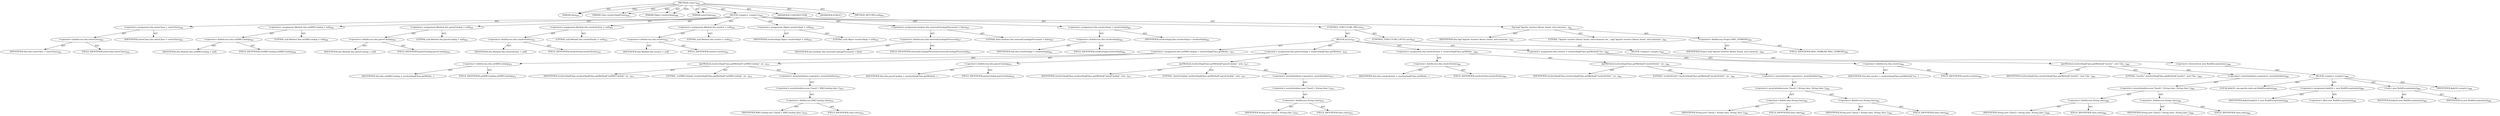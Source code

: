 digraph "&lt;init&gt;" {  
"111669149725" [label = <(METHOD,&lt;init&gt;)<SUB>959</SUB>> ]
"115964117021" [label = <(PARAM,this)<SUB>959</SUB>> ]
"115964117053" [label = <(PARAM,Class resolverImplClass)<SUB>959</SUB>> ]
"115964117054" [label = <(PARAM,Object resolverImpl)<SUB>960</SUB>> ]
"115964117022" [label = <(PARAM,outerClass)<SUB>959</SUB>> ]
"25769803890" [label = <(BLOCK,&lt;empty&gt;,&lt;empty&gt;)<SUB>959</SUB>> ]
"30064771559" [label = <(&lt;operator&gt;.assignment,this.outerClass = outerClass)<SUB>959</SUB>> ]
"30064771560" [label = <(&lt;operator&gt;.fieldAccess,this.outerClass)<SUB>959</SUB>> ]
"68719476853" [label = <(IDENTIFIER,this,this.outerClass = outerClass)<SUB>959</SUB>> ]
"55834574910" [label = <(FIELD_IDENTIFIER,outerClass,outerClass)<SUB>959</SUB>> ]
"68719476854" [label = <(IDENTIFIER,outerClass,this.outerClass = outerClass)<SUB>959</SUB>> ]
"30064771561" [label = <(&lt;operator&gt;.assignment,Method this.setXMLCatalog = null)<SUB>949</SUB>> ]
"30064771562" [label = <(&lt;operator&gt;.fieldAccess,this.setXMLCatalog)<SUB>949</SUB>> ]
"68719477188" [label = <(IDENTIFIER,this,Method this.setXMLCatalog = null)> ]
"55834574911" [label = <(FIELD_IDENTIFIER,setXMLCatalog,setXMLCatalog)<SUB>949</SUB>> ]
"90194313313" [label = <(LITERAL,null,Method this.setXMLCatalog = null)<SUB>949</SUB>> ]
"30064771563" [label = <(&lt;operator&gt;.assignment,Method this.parseCatalog = null)<SUB>950</SUB>> ]
"30064771564" [label = <(&lt;operator&gt;.fieldAccess,this.parseCatalog)<SUB>950</SUB>> ]
"68719477189" [label = <(IDENTIFIER,this,Method this.parseCatalog = null)> ]
"55834574912" [label = <(FIELD_IDENTIFIER,parseCatalog,parseCatalog)<SUB>950</SUB>> ]
"90194313314" [label = <(LITERAL,null,Method this.parseCatalog = null)<SUB>950</SUB>> ]
"30064771565" [label = <(&lt;operator&gt;.assignment,Method this.resolveEntity = null)<SUB>951</SUB>> ]
"30064771566" [label = <(&lt;operator&gt;.fieldAccess,this.resolveEntity)<SUB>951</SUB>> ]
"68719477190" [label = <(IDENTIFIER,this,Method this.resolveEntity = null)> ]
"55834574913" [label = <(FIELD_IDENTIFIER,resolveEntity,resolveEntity)<SUB>951</SUB>> ]
"90194313315" [label = <(LITERAL,null,Method this.resolveEntity = null)<SUB>951</SUB>> ]
"30064771567" [label = <(&lt;operator&gt;.assignment,Method this.resolve = null)<SUB>952</SUB>> ]
"30064771568" [label = <(&lt;operator&gt;.fieldAccess,this.resolve)<SUB>952</SUB>> ]
"68719477191" [label = <(IDENTIFIER,this,Method this.resolve = null)> ]
"55834574914" [label = <(FIELD_IDENTIFIER,resolve,resolve)<SUB>952</SUB>> ]
"90194313316" [label = <(LITERAL,null,Method this.resolve = null)<SUB>952</SUB>> ]
"30064771569" [label = <(&lt;operator&gt;.assignment,Object resolverImpl = null)<SUB>955</SUB>> ]
"68719477192" [label = <(IDENTIFIER,resolverImpl,Object resolverImpl = null)<SUB>955</SUB>> ]
"90194313317" [label = <(LITERAL,null,Object resolverImpl = null)<SUB>955</SUB>> ]
"30064771570" [label = <(&lt;operator&gt;.assignment,boolean this.externalCatalogsProcessed = false)<SUB>957</SUB>> ]
"30064771571" [label = <(&lt;operator&gt;.fieldAccess,this.externalCatalogsProcessed)<SUB>957</SUB>> ]
"68719477193" [label = <(IDENTIFIER,this,boolean this.externalCatalogsProcessed = false)> ]
"55834574915" [label = <(FIELD_IDENTIFIER,externalCatalogsProcessed,externalCatalogsProcessed)<SUB>957</SUB>> ]
"90194313318" [label = <(LITERAL,false,boolean this.externalCatalogsProcessed = false)<SUB>957</SUB>> ]
"30064771572" [label = <(&lt;operator&gt;.assignment,this.resolverImpl = resolverImpl)<SUB>962</SUB>> ]
"30064771573" [label = <(&lt;operator&gt;.fieldAccess,this.resolverImpl)<SUB>962</SUB>> ]
"68719476851" [label = <(IDENTIFIER,this,this.resolverImpl = resolverImpl)<SUB>962</SUB>> ]
"55834574916" [label = <(FIELD_IDENTIFIER,resolverImpl,resolverImpl)<SUB>962</SUB>> ]
"68719477194" [label = <(IDENTIFIER,resolverImpl,this.resolverImpl = resolverImpl)<SUB>962</SUB>> ]
"47244640331" [label = <(CONTROL_STRUCTURE,TRY,try)<SUB>971</SUB>> ]
"25769803891" [label = <(BLOCK,try,try)<SUB>971</SUB>> ]
"30064771574" [label = <(&lt;operator&gt;.assignment,this.setXMLCatalog = resolverImplClass.getMetho...)<SUB>972</SUB>> ]
"30064771575" [label = <(&lt;operator&gt;.fieldAccess,this.setXMLCatalog)<SUB>972</SUB>> ]
"68719477195" [label = <(IDENTIFIER,this,this.setXMLCatalog = resolverImplClass.getMetho...)> ]
"55834574917" [label = <(FIELD_IDENTIFIER,setXMLCatalog,setXMLCatalog)<SUB>972</SUB>> ]
"30064771576" [label = <(getMethod,resolverImplClass.getMethod(&quot;setXMLCatalog&quot;, ne...)<SUB>973</SUB>> ]
"68719477196" [label = <(IDENTIFIER,resolverImplClass,resolverImplClass.getMethod(&quot;setXMLCatalog&quot;, ne...)<SUB>973</SUB>> ]
"90194313319" [label = <(LITERAL,&quot;setXMLCatalog&quot;,resolverImplClass.getMethod(&quot;setXMLCatalog&quot;, ne...)<SUB>973</SUB>> ]
"30064771577" [label = <(&lt;operator&gt;.arrayInitializer,&lt;operator&gt;.arrayInitializer)<SUB>973</SUB>> ]
"30064771578" [label = <(&lt;operator&gt;.arrayInitializer,new Class[] { XMLCatalog.class })<SUB>974</SUB>> ]
"30064771579" [label = <(&lt;operator&gt;.fieldAccess,XMLCatalog.class)<SUB>974</SUB>> ]
"68719477197" [label = <(IDENTIFIER,XMLCatalog,new Class[] { XMLCatalog.class })<SUB>974</SUB>> ]
"55834574918" [label = <(FIELD_IDENTIFIER,class,class)<SUB>974</SUB>> ]
"30064771580" [label = <(&lt;operator&gt;.assignment,this.parseCatalog = resolverImplClass.getMethod...)<SUB>976</SUB>> ]
"30064771581" [label = <(&lt;operator&gt;.fieldAccess,this.parseCatalog)<SUB>976</SUB>> ]
"68719477198" [label = <(IDENTIFIER,this,this.parseCatalog = resolverImplClass.getMethod...)> ]
"55834574919" [label = <(FIELD_IDENTIFIER,parseCatalog,parseCatalog)<SUB>976</SUB>> ]
"30064771582" [label = <(getMethod,resolverImplClass.getMethod(&quot;parseCatalog&quot;, new...)<SUB>977</SUB>> ]
"68719477199" [label = <(IDENTIFIER,resolverImplClass,resolverImplClass.getMethod(&quot;parseCatalog&quot;, new...)<SUB>977</SUB>> ]
"90194313320" [label = <(LITERAL,&quot;parseCatalog&quot;,resolverImplClass.getMethod(&quot;parseCatalog&quot;, new...)<SUB>977</SUB>> ]
"30064771583" [label = <(&lt;operator&gt;.arrayInitializer,&lt;operator&gt;.arrayInitializer)<SUB>977</SUB>> ]
"30064771584" [label = <(&lt;operator&gt;.arrayInitializer,new Class[] { String.class })<SUB>978</SUB>> ]
"30064771585" [label = <(&lt;operator&gt;.fieldAccess,String.class)<SUB>978</SUB>> ]
"68719477200" [label = <(IDENTIFIER,String,new Class[] { String.class })<SUB>978</SUB>> ]
"55834574920" [label = <(FIELD_IDENTIFIER,class,class)<SUB>978</SUB>> ]
"30064771586" [label = <(&lt;operator&gt;.assignment,this.resolveEntity = resolverImplClass.getMetho...)<SUB>980</SUB>> ]
"30064771587" [label = <(&lt;operator&gt;.fieldAccess,this.resolveEntity)<SUB>980</SUB>> ]
"68719477201" [label = <(IDENTIFIER,this,this.resolveEntity = resolverImplClass.getMetho...)> ]
"55834574921" [label = <(FIELD_IDENTIFIER,resolveEntity,resolveEntity)<SUB>980</SUB>> ]
"30064771588" [label = <(getMethod,resolverImplClass.getMethod(&quot;resolveEntity&quot;, ne...)<SUB>981</SUB>> ]
"68719477202" [label = <(IDENTIFIER,resolverImplClass,resolverImplClass.getMethod(&quot;resolveEntity&quot;, ne...)<SUB>981</SUB>> ]
"90194313321" [label = <(LITERAL,&quot;resolveEntity&quot;,resolverImplClass.getMethod(&quot;resolveEntity&quot;, ne...)<SUB>981</SUB>> ]
"30064771589" [label = <(&lt;operator&gt;.arrayInitializer,&lt;operator&gt;.arrayInitializer)<SUB>981</SUB>> ]
"30064771590" [label = <(&lt;operator&gt;.arrayInitializer,new Class[] { String.class, String.class })<SUB>982</SUB>> ]
"30064771591" [label = <(&lt;operator&gt;.fieldAccess,String.class)<SUB>982</SUB>> ]
"68719477203" [label = <(IDENTIFIER,String,new Class[] { String.class, String.class })<SUB>982</SUB>> ]
"55834574922" [label = <(FIELD_IDENTIFIER,class,class)<SUB>982</SUB>> ]
"30064771592" [label = <(&lt;operator&gt;.fieldAccess,String.class)<SUB>982</SUB>> ]
"68719477204" [label = <(IDENTIFIER,String,new Class[] { String.class, String.class })<SUB>982</SUB>> ]
"55834574923" [label = <(FIELD_IDENTIFIER,class,class)<SUB>982</SUB>> ]
"30064771593" [label = <(&lt;operator&gt;.assignment,this.resolve = resolverImplClass.getMethod(&quot;res...)<SUB>984</SUB>> ]
"30064771594" [label = <(&lt;operator&gt;.fieldAccess,this.resolve)<SUB>984</SUB>> ]
"68719477205" [label = <(IDENTIFIER,this,this.resolve = resolverImplClass.getMethod(&quot;res...)> ]
"55834574924" [label = <(FIELD_IDENTIFIER,resolve,resolve)<SUB>984</SUB>> ]
"30064771595" [label = <(getMethod,resolverImplClass.getMethod(&quot;resolve&quot;, new Clas...)<SUB>985</SUB>> ]
"68719477206" [label = <(IDENTIFIER,resolverImplClass,resolverImplClass.getMethod(&quot;resolve&quot;, new Clas...)<SUB>985</SUB>> ]
"90194313322" [label = <(LITERAL,&quot;resolve&quot;,resolverImplClass.getMethod(&quot;resolve&quot;, new Clas...)<SUB>985</SUB>> ]
"30064771596" [label = <(&lt;operator&gt;.arrayInitializer,&lt;operator&gt;.arrayInitializer)<SUB>985</SUB>> ]
"30064771597" [label = <(&lt;operator&gt;.arrayInitializer,new Class[] { String.class, String.class })<SUB>986</SUB>> ]
"30064771598" [label = <(&lt;operator&gt;.fieldAccess,String.class)<SUB>986</SUB>> ]
"68719477207" [label = <(IDENTIFIER,String,new Class[] { String.class, String.class })<SUB>986</SUB>> ]
"55834574925" [label = <(FIELD_IDENTIFIER,class,class)<SUB>986</SUB>> ]
"30064771599" [label = <(&lt;operator&gt;.fieldAccess,String.class)<SUB>986</SUB>> ]
"68719477208" [label = <(IDENTIFIER,String,new Class[] { String.class, String.class })<SUB>986</SUB>> ]
"55834574926" [label = <(FIELD_IDENTIFIER,class,class)<SUB>986</SUB>> ]
"47244640332" [label = <(CONTROL_STRUCTURE,CATCH,catch)<SUB>987</SUB>> ]
"25769803892" [label = <(BLOCK,&lt;empty&gt;,&lt;empty&gt;)<SUB>987</SUB>> ]
"30064771600" [label = <(&lt;operator&gt;.throw,throw new BuildException(ex);)<SUB>988</SUB>> ]
"25769803893" [label = <(BLOCK,&lt;empty&gt;,&lt;empty&gt;)<SUB>988</SUB>> ]
"94489280574" [label = <(LOCAL,$obj16: org.apache.tools.ant.BuildException)<SUB>988</SUB>> ]
"30064771601" [label = <(&lt;operator&gt;.assignment,$obj16 = new BuildException(ex))<SUB>988</SUB>> ]
"68719477209" [label = <(IDENTIFIER,$obj16,$obj16 = new BuildException(ex))<SUB>988</SUB>> ]
"30064771602" [label = <(&lt;operator&gt;.alloc,new BuildException(ex))<SUB>988</SUB>> ]
"30064771603" [label = <(&lt;init&gt;,new BuildException(ex))<SUB>988</SUB>> ]
"68719477210" [label = <(IDENTIFIER,$obj16,new BuildException(ex))<SUB>988</SUB>> ]
"68719477211" [label = <(IDENTIFIER,ex,new BuildException(ex))<SUB>988</SUB>> ]
"68719477212" [label = <(IDENTIFIER,$obj16,&lt;empty&gt;)<SUB>988</SUB>> ]
"30064771604" [label = <(log,log(&quot;Apache resolver library found, xml-commons...)<SUB>991</SUB>> ]
"68719476852" [label = <(IDENTIFIER,this,log(&quot;Apache resolver library found, xml-commons...)<SUB>991</SUB>> ]
"90194313323" [label = <(LITERAL,&quot;Apache resolver library found, xml-commons res...,log(&quot;Apache resolver library found, xml-commons...)<SUB>991</SUB>> ]
"30064771605" [label = <(&lt;operator&gt;.fieldAccess,Project.MSG_VERBOSE)<SUB>992</SUB>> ]
"68719477213" [label = <(IDENTIFIER,Project,log(&quot;Apache resolver library found, xml-commons...)<SUB>992</SUB>> ]
"55834574927" [label = <(FIELD_IDENTIFIER,MSG_VERBOSE,MSG_VERBOSE)<SUB>992</SUB>> ]
"133143986255" [label = <(MODIFIER,CONSTRUCTOR)> ]
"133143986256" [label = <(MODIFIER,PUBLIC)> ]
"128849018909" [label = <(METHOD_RETURN,void)<SUB>993</SUB>> ]
  "111669149725" -> "115964117021"  [ label = "AST: "] 
  "111669149725" -> "115964117053"  [ label = "AST: "] 
  "111669149725" -> "115964117054"  [ label = "AST: "] 
  "111669149725" -> "115964117022"  [ label = "AST: "] 
  "111669149725" -> "25769803890"  [ label = "AST: "] 
  "111669149725" -> "133143986255"  [ label = "AST: "] 
  "111669149725" -> "133143986256"  [ label = "AST: "] 
  "111669149725" -> "128849018909"  [ label = "AST: "] 
  "25769803890" -> "30064771559"  [ label = "AST: "] 
  "25769803890" -> "30064771561"  [ label = "AST: "] 
  "25769803890" -> "30064771563"  [ label = "AST: "] 
  "25769803890" -> "30064771565"  [ label = "AST: "] 
  "25769803890" -> "30064771567"  [ label = "AST: "] 
  "25769803890" -> "30064771569"  [ label = "AST: "] 
  "25769803890" -> "30064771570"  [ label = "AST: "] 
  "25769803890" -> "30064771572"  [ label = "AST: "] 
  "25769803890" -> "47244640331"  [ label = "AST: "] 
  "25769803890" -> "30064771604"  [ label = "AST: "] 
  "30064771559" -> "30064771560"  [ label = "AST: "] 
  "30064771559" -> "68719476854"  [ label = "AST: "] 
  "30064771560" -> "68719476853"  [ label = "AST: "] 
  "30064771560" -> "55834574910"  [ label = "AST: "] 
  "30064771561" -> "30064771562"  [ label = "AST: "] 
  "30064771561" -> "90194313313"  [ label = "AST: "] 
  "30064771562" -> "68719477188"  [ label = "AST: "] 
  "30064771562" -> "55834574911"  [ label = "AST: "] 
  "30064771563" -> "30064771564"  [ label = "AST: "] 
  "30064771563" -> "90194313314"  [ label = "AST: "] 
  "30064771564" -> "68719477189"  [ label = "AST: "] 
  "30064771564" -> "55834574912"  [ label = "AST: "] 
  "30064771565" -> "30064771566"  [ label = "AST: "] 
  "30064771565" -> "90194313315"  [ label = "AST: "] 
  "30064771566" -> "68719477190"  [ label = "AST: "] 
  "30064771566" -> "55834574913"  [ label = "AST: "] 
  "30064771567" -> "30064771568"  [ label = "AST: "] 
  "30064771567" -> "90194313316"  [ label = "AST: "] 
  "30064771568" -> "68719477191"  [ label = "AST: "] 
  "30064771568" -> "55834574914"  [ label = "AST: "] 
  "30064771569" -> "68719477192"  [ label = "AST: "] 
  "30064771569" -> "90194313317"  [ label = "AST: "] 
  "30064771570" -> "30064771571"  [ label = "AST: "] 
  "30064771570" -> "90194313318"  [ label = "AST: "] 
  "30064771571" -> "68719477193"  [ label = "AST: "] 
  "30064771571" -> "55834574915"  [ label = "AST: "] 
  "30064771572" -> "30064771573"  [ label = "AST: "] 
  "30064771572" -> "68719477194"  [ label = "AST: "] 
  "30064771573" -> "68719476851"  [ label = "AST: "] 
  "30064771573" -> "55834574916"  [ label = "AST: "] 
  "47244640331" -> "25769803891"  [ label = "AST: "] 
  "47244640331" -> "47244640332"  [ label = "AST: "] 
  "25769803891" -> "30064771574"  [ label = "AST: "] 
  "25769803891" -> "30064771580"  [ label = "AST: "] 
  "25769803891" -> "30064771586"  [ label = "AST: "] 
  "25769803891" -> "30064771593"  [ label = "AST: "] 
  "30064771574" -> "30064771575"  [ label = "AST: "] 
  "30064771574" -> "30064771576"  [ label = "AST: "] 
  "30064771575" -> "68719477195"  [ label = "AST: "] 
  "30064771575" -> "55834574917"  [ label = "AST: "] 
  "30064771576" -> "68719477196"  [ label = "AST: "] 
  "30064771576" -> "90194313319"  [ label = "AST: "] 
  "30064771576" -> "30064771577"  [ label = "AST: "] 
  "30064771577" -> "30064771578"  [ label = "AST: "] 
  "30064771578" -> "30064771579"  [ label = "AST: "] 
  "30064771579" -> "68719477197"  [ label = "AST: "] 
  "30064771579" -> "55834574918"  [ label = "AST: "] 
  "30064771580" -> "30064771581"  [ label = "AST: "] 
  "30064771580" -> "30064771582"  [ label = "AST: "] 
  "30064771581" -> "68719477198"  [ label = "AST: "] 
  "30064771581" -> "55834574919"  [ label = "AST: "] 
  "30064771582" -> "68719477199"  [ label = "AST: "] 
  "30064771582" -> "90194313320"  [ label = "AST: "] 
  "30064771582" -> "30064771583"  [ label = "AST: "] 
  "30064771583" -> "30064771584"  [ label = "AST: "] 
  "30064771584" -> "30064771585"  [ label = "AST: "] 
  "30064771585" -> "68719477200"  [ label = "AST: "] 
  "30064771585" -> "55834574920"  [ label = "AST: "] 
  "30064771586" -> "30064771587"  [ label = "AST: "] 
  "30064771586" -> "30064771588"  [ label = "AST: "] 
  "30064771587" -> "68719477201"  [ label = "AST: "] 
  "30064771587" -> "55834574921"  [ label = "AST: "] 
  "30064771588" -> "68719477202"  [ label = "AST: "] 
  "30064771588" -> "90194313321"  [ label = "AST: "] 
  "30064771588" -> "30064771589"  [ label = "AST: "] 
  "30064771589" -> "30064771590"  [ label = "AST: "] 
  "30064771590" -> "30064771591"  [ label = "AST: "] 
  "30064771590" -> "30064771592"  [ label = "AST: "] 
  "30064771591" -> "68719477203"  [ label = "AST: "] 
  "30064771591" -> "55834574922"  [ label = "AST: "] 
  "30064771592" -> "68719477204"  [ label = "AST: "] 
  "30064771592" -> "55834574923"  [ label = "AST: "] 
  "30064771593" -> "30064771594"  [ label = "AST: "] 
  "30064771593" -> "30064771595"  [ label = "AST: "] 
  "30064771594" -> "68719477205"  [ label = "AST: "] 
  "30064771594" -> "55834574924"  [ label = "AST: "] 
  "30064771595" -> "68719477206"  [ label = "AST: "] 
  "30064771595" -> "90194313322"  [ label = "AST: "] 
  "30064771595" -> "30064771596"  [ label = "AST: "] 
  "30064771596" -> "30064771597"  [ label = "AST: "] 
  "30064771597" -> "30064771598"  [ label = "AST: "] 
  "30064771597" -> "30064771599"  [ label = "AST: "] 
  "30064771598" -> "68719477207"  [ label = "AST: "] 
  "30064771598" -> "55834574925"  [ label = "AST: "] 
  "30064771599" -> "68719477208"  [ label = "AST: "] 
  "30064771599" -> "55834574926"  [ label = "AST: "] 
  "47244640332" -> "25769803892"  [ label = "AST: "] 
  "25769803892" -> "30064771600"  [ label = "AST: "] 
  "30064771600" -> "25769803893"  [ label = "AST: "] 
  "25769803893" -> "94489280574"  [ label = "AST: "] 
  "25769803893" -> "30064771601"  [ label = "AST: "] 
  "25769803893" -> "30064771603"  [ label = "AST: "] 
  "25769803893" -> "68719477212"  [ label = "AST: "] 
  "30064771601" -> "68719477209"  [ label = "AST: "] 
  "30064771601" -> "30064771602"  [ label = "AST: "] 
  "30064771603" -> "68719477210"  [ label = "AST: "] 
  "30064771603" -> "68719477211"  [ label = "AST: "] 
  "30064771604" -> "68719476852"  [ label = "AST: "] 
  "30064771604" -> "90194313323"  [ label = "AST: "] 
  "30064771604" -> "30064771605"  [ label = "AST: "] 
  "30064771605" -> "68719477213"  [ label = "AST: "] 
  "30064771605" -> "55834574927"  [ label = "AST: "] 
  "111669149725" -> "115964117021"  [ label = "DDG: "] 
  "111669149725" -> "115964117053"  [ label = "DDG: "] 
  "111669149725" -> "115964117054"  [ label = "DDG: "] 
  "111669149725" -> "115964117022"  [ label = "DDG: "] 
}
